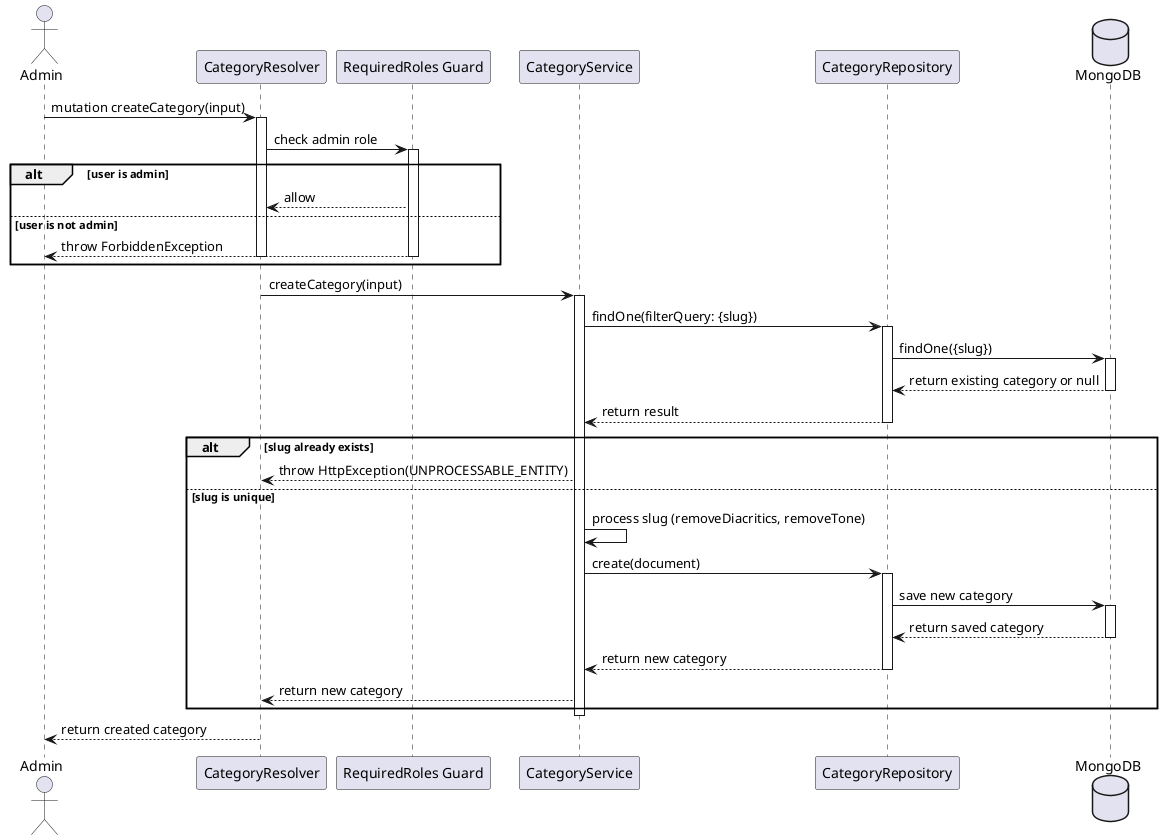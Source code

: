 @startuml Category - Create Category

actor "Admin" as Client
participant "CategoryResolver" as Resolver
participant "RequiredRoles Guard" as Guard
participant "CategoryService" as Service
participant "CategoryRepository" as Repo
database "MongoDB" as DB

Client -> Resolver: mutation createCategory(input)
activate Resolver

Resolver -> Guard: check admin role
activate Guard
alt user is admin
    Guard --> Resolver: allow
else user is not admin
    Guard --> Client: throw ForbiddenException
    deactivate Resolver
    deactivate Guard
end
deactivate Guard

Resolver -> Service: createCategory(input)
activate Service

Service -> Repo: findOne(filterQuery: {slug})
activate Repo
Repo -> DB: findOne({slug})
activate DB
DB --> Repo: return existing category or null
deactivate DB
Repo --> Service: return result
deactivate Repo

alt slug already exists
    Service --> Resolver: throw HttpException(UNPROCESSABLE_ENTITY)
else slug is unique
    Service -> Service: process slug (removeDiacritics, removeTone)
    
    Service -> Repo: create(document)
    activate Repo
    Repo -> DB: save new category
    activate DB
    DB --> Repo: return saved category
    deactivate DB
    Repo --> Service: return new category
    deactivate Repo
    
    Service --> Resolver: return new category
end

deactivate Service
Resolver --> Client: return created category
deactivate Resolver

@enduml 